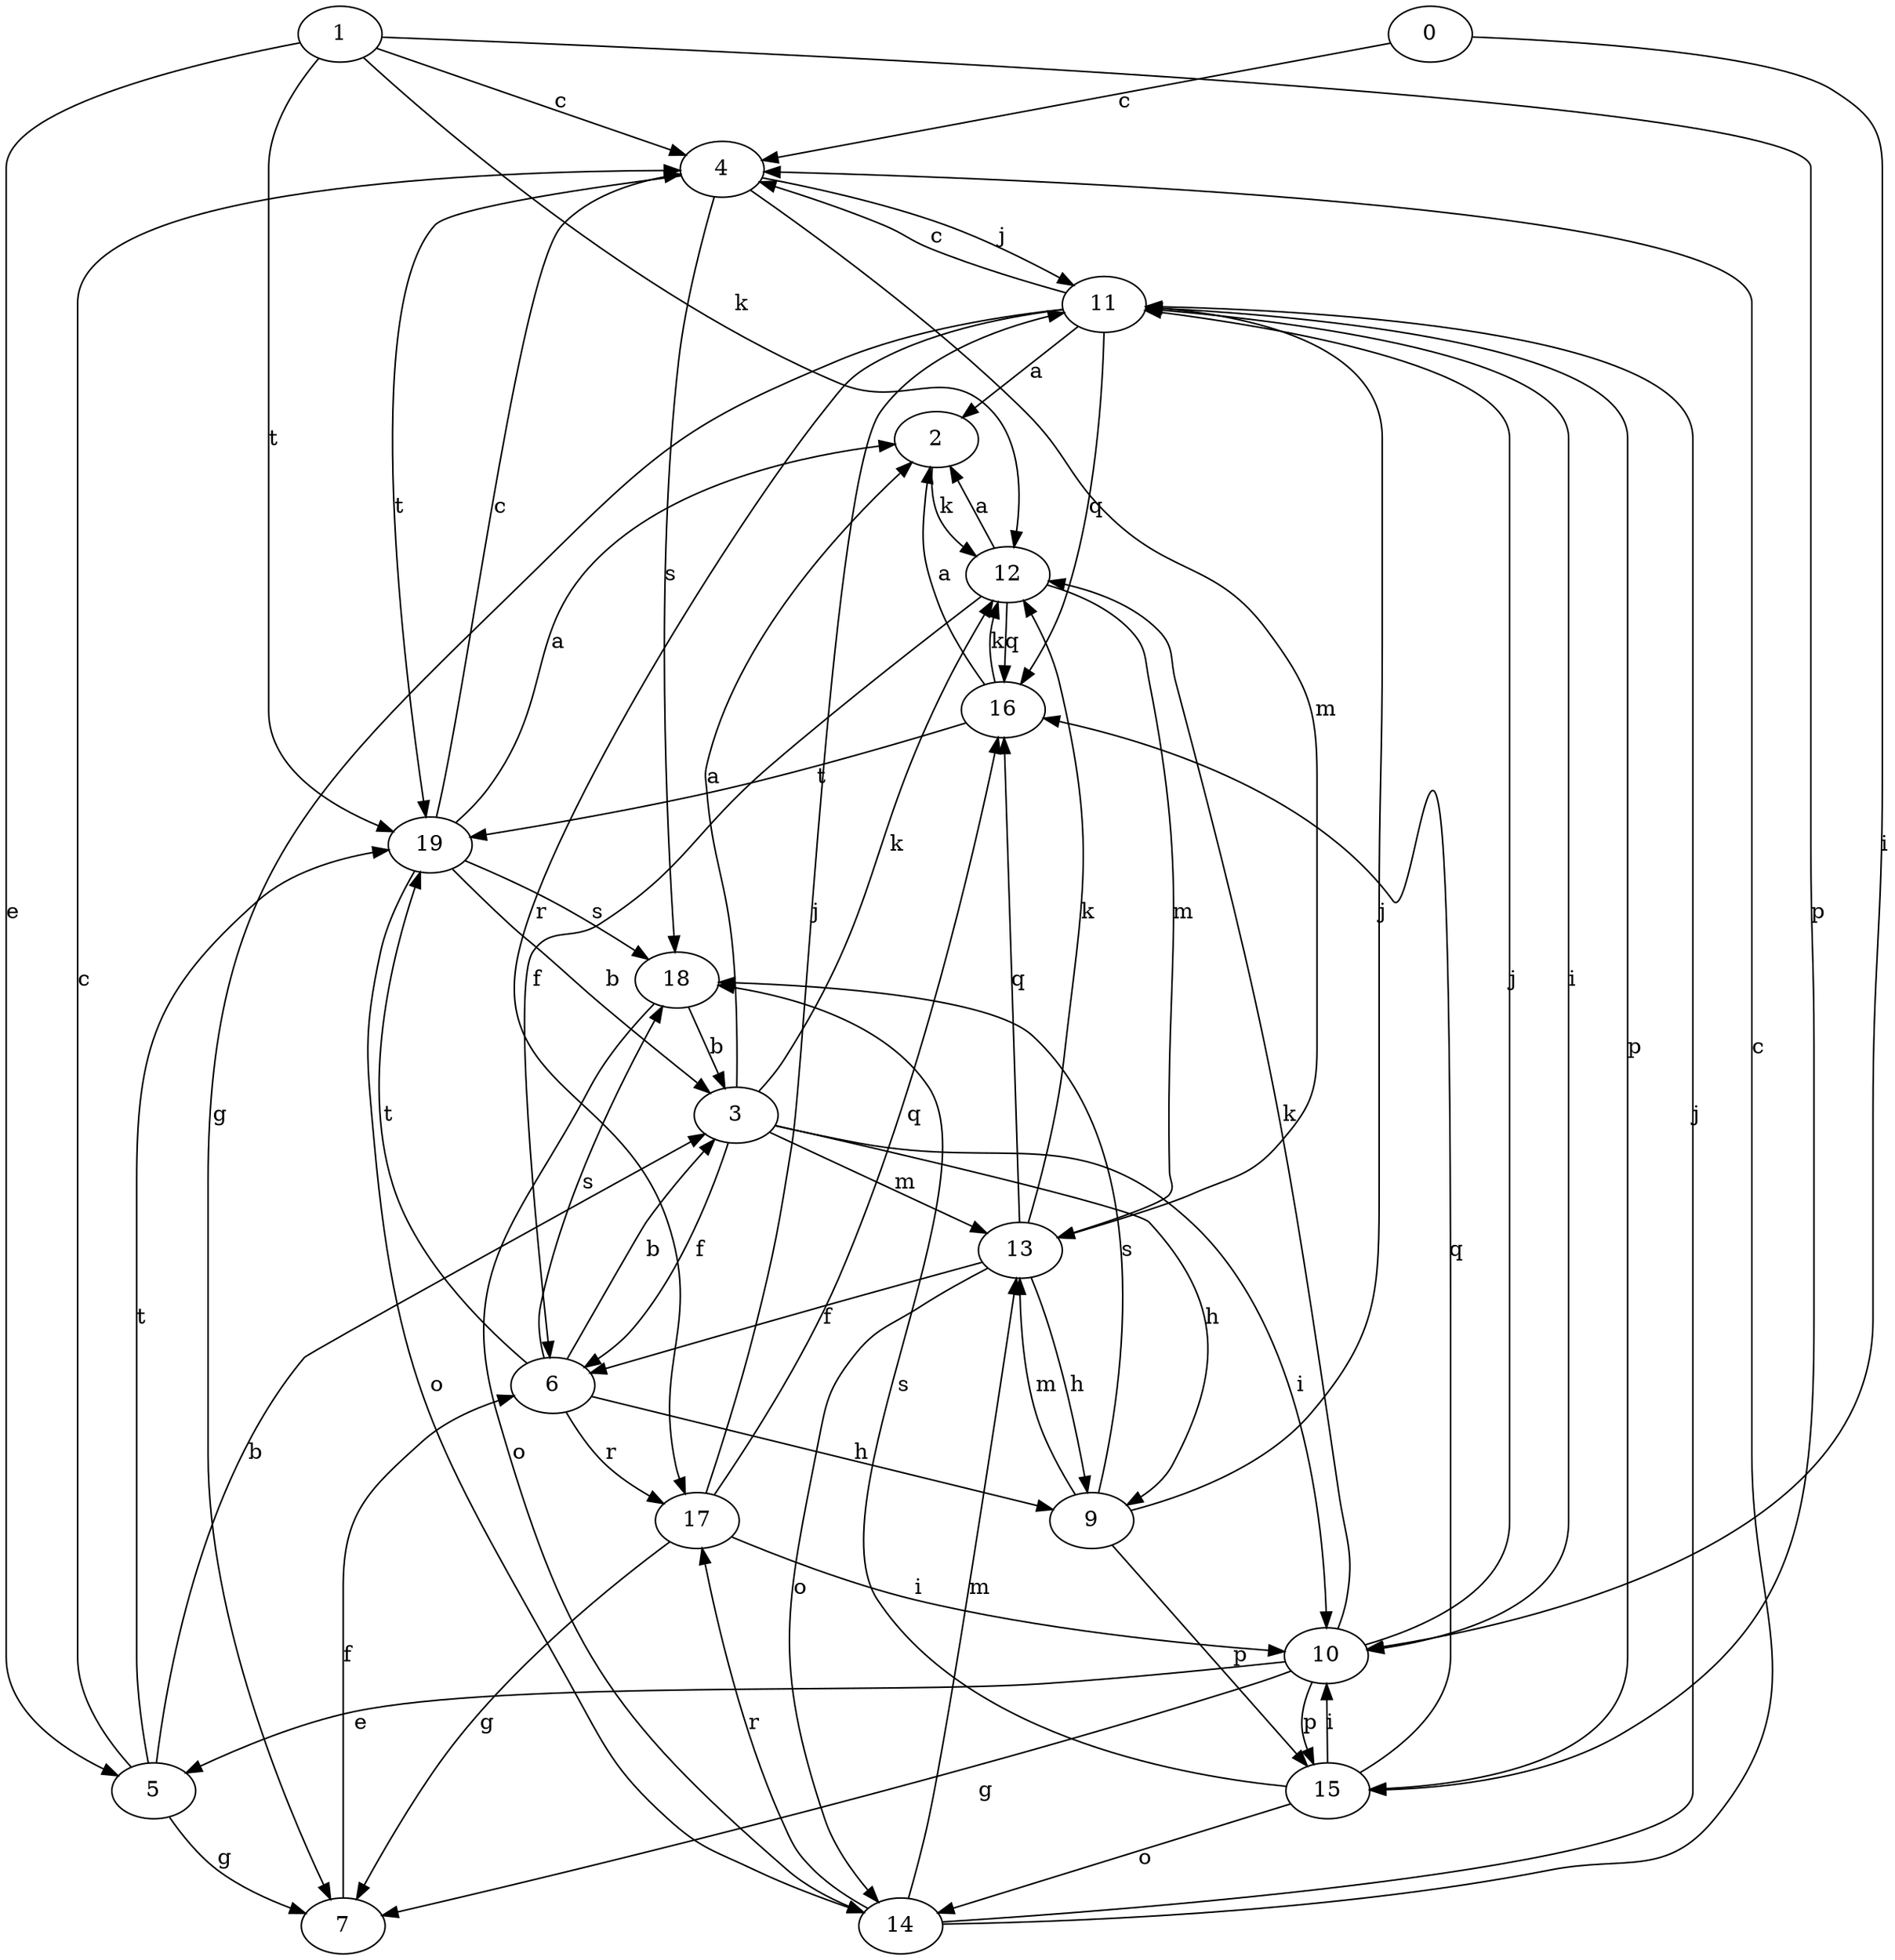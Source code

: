strict digraph  {
1;
2;
3;
0;
4;
5;
6;
7;
9;
10;
11;
12;
13;
14;
15;
16;
17;
18;
19;
1 -> 4  [label=c];
1 -> 5  [label=e];
1 -> 12  [label=k];
1 -> 15  [label=p];
1 -> 19  [label=t];
2 -> 12  [label=k];
3 -> 2  [label=a];
3 -> 6  [label=f];
3 -> 9  [label=h];
3 -> 10  [label=i];
3 -> 12  [label=k];
3 -> 13  [label=m];
0 -> 4  [label=c];
0 -> 10  [label=i];
4 -> 11  [label=j];
4 -> 13  [label=m];
4 -> 18  [label=s];
4 -> 19  [label=t];
5 -> 3  [label=b];
5 -> 4  [label=c];
5 -> 7  [label=g];
5 -> 19  [label=t];
6 -> 3  [label=b];
6 -> 9  [label=h];
6 -> 17  [label=r];
6 -> 18  [label=s];
6 -> 19  [label=t];
7 -> 6  [label=f];
9 -> 11  [label=j];
9 -> 13  [label=m];
9 -> 15  [label=p];
9 -> 18  [label=s];
10 -> 5  [label=e];
10 -> 7  [label=g];
10 -> 11  [label=j];
10 -> 12  [label=k];
10 -> 15  [label=p];
11 -> 2  [label=a];
11 -> 4  [label=c];
11 -> 7  [label=g];
11 -> 10  [label=i];
11 -> 15  [label=p];
11 -> 16  [label=q];
11 -> 17  [label=r];
12 -> 2  [label=a];
12 -> 6  [label=f];
12 -> 13  [label=m];
12 -> 16  [label=q];
13 -> 6  [label=f];
13 -> 9  [label=h];
13 -> 12  [label=k];
13 -> 14  [label=o];
13 -> 16  [label=q];
14 -> 4  [label=c];
14 -> 11  [label=j];
14 -> 13  [label=m];
14 -> 17  [label=r];
15 -> 10  [label=i];
15 -> 14  [label=o];
15 -> 16  [label=q];
15 -> 18  [label=s];
16 -> 2  [label=a];
16 -> 12  [label=k];
16 -> 19  [label=t];
17 -> 7  [label=g];
17 -> 10  [label=i];
17 -> 11  [label=j];
17 -> 16  [label=q];
18 -> 3  [label=b];
18 -> 14  [label=o];
19 -> 2  [label=a];
19 -> 3  [label=b];
19 -> 4  [label=c];
19 -> 14  [label=o];
19 -> 18  [label=s];
}
